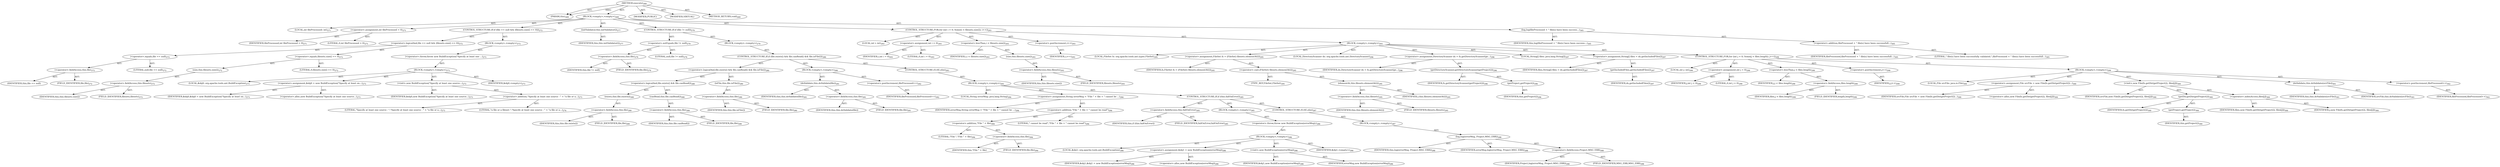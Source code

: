 digraph "execute" {  
"111669149710" [label = <(METHOD,execute)<SUB>269</SUB>> ]
"115964116997" [label = <(PARAM,this)<SUB>269</SUB>> ]
"25769803793" [label = <(BLOCK,&lt;empty&gt;,&lt;empty&gt;)<SUB>269</SUB>> ]
"94489280514" [label = <(LOCAL,int fileProcessed: int)<SUB>271</SUB>> ]
"30064771119" [label = <(&lt;operator&gt;.assignment,int fileProcessed = 0)<SUB>271</SUB>> ]
"68719476802" [label = <(IDENTIFIER,fileProcessed,int fileProcessed = 0)<SUB>271</SUB>> ]
"90194313218" [label = <(LITERAL,0,int fileProcessed = 0)<SUB>271</SUB>> ]
"47244640259" [label = <(CONTROL_STRUCTURE,IF,if (file == null &amp;&amp; (filesets.size() == 0)))<SUB>272</SUB>> ]
"30064771120" [label = <(&lt;operator&gt;.logicalAnd,file == null &amp;&amp; (filesets.size() == 0))<SUB>272</SUB>> ]
"30064771121" [label = <(&lt;operator&gt;.equals,file == null)<SUB>272</SUB>> ]
"30064771122" [label = <(&lt;operator&gt;.fieldAccess,this.file)<SUB>272</SUB>> ]
"68719476803" [label = <(IDENTIFIER,this,file == null)> ]
"55834574866" [label = <(FIELD_IDENTIFIER,file,file)<SUB>272</SUB>> ]
"90194313219" [label = <(LITERAL,null,file == null)<SUB>272</SUB>> ]
"30064771123" [label = <(&lt;operator&gt;.equals,filesets.size() == 0)<SUB>272</SUB>> ]
"30064771124" [label = <(size,this.filesets.size())<SUB>272</SUB>> ]
"30064771125" [label = <(&lt;operator&gt;.fieldAccess,this.filesets)<SUB>272</SUB>> ]
"68719476804" [label = <(IDENTIFIER,this,this.filesets.size())> ]
"55834574867" [label = <(FIELD_IDENTIFIER,filesets,filesets)<SUB>272</SUB>> ]
"90194313220" [label = <(LITERAL,0,filesets.size() == 0)<SUB>272</SUB>> ]
"25769803794" [label = <(BLOCK,&lt;empty&gt;,&lt;empty&gt;)<SUB>272</SUB>> ]
"30064771126" [label = <(&lt;operator&gt;.throw,throw new BuildException(&quot;Specify at least one ...)<SUB>273</SUB>> ]
"25769803795" [label = <(BLOCK,&lt;empty&gt;,&lt;empty&gt;)<SUB>273</SUB>> ]
"94489280515" [label = <(LOCAL,$obj0: org.apache.tools.ant.BuildException)<SUB>273</SUB>> ]
"30064771127" [label = <(&lt;operator&gt;.assignment,$obj0 = new BuildException(&quot;Specify at least on...)<SUB>273</SUB>> ]
"68719476805" [label = <(IDENTIFIER,$obj0,$obj0 = new BuildException(&quot;Specify at least on...)<SUB>273</SUB>> ]
"30064771128" [label = <(&lt;operator&gt;.alloc,new BuildException(&quot;Specify at least one source...)<SUB>273</SUB>> ]
"30064771129" [label = <(&lt;init&gt;,new BuildException(&quot;Specify at least one source...)<SUB>273</SUB>> ]
"68719476806" [label = <(IDENTIFIER,$obj0,new BuildException(&quot;Specify at least one source...)<SUB>273</SUB>> ]
"30064771130" [label = <(&lt;operator&gt;.addition,&quot;Specify at least one source - &quot; + &quot;a file or a...)<SUB>273</SUB>> ]
"90194313221" [label = <(LITERAL,&quot;Specify at least one source - &quot;,&quot;Specify at least one source - &quot; + &quot;a file or a...)<SUB>273</SUB>> ]
"90194313222" [label = <(LITERAL,&quot;a file or a fileset.&quot;,&quot;Specify at least one source - &quot; + &quot;a file or a...)<SUB>274</SUB>> ]
"68719476807" [label = <(IDENTIFIER,$obj0,&lt;empty&gt;)<SUB>273</SUB>> ]
"30064771131" [label = <(initValidator,this.initValidator())<SUB>277</SUB>> ]
"68719476746" [label = <(IDENTIFIER,this,this.initValidator())<SUB>277</SUB>> ]
"47244640260" [label = <(CONTROL_STRUCTURE,IF,if (file != null))<SUB>279</SUB>> ]
"30064771132" [label = <(&lt;operator&gt;.notEquals,file != null)<SUB>279</SUB>> ]
"30064771133" [label = <(&lt;operator&gt;.fieldAccess,this.file)<SUB>279</SUB>> ]
"68719476808" [label = <(IDENTIFIER,this,file != null)> ]
"55834574868" [label = <(FIELD_IDENTIFIER,file,file)<SUB>279</SUB>> ]
"90194313223" [label = <(LITERAL,null,file != null)<SUB>279</SUB>> ]
"25769803796" [label = <(BLOCK,&lt;empty&gt;,&lt;empty&gt;)<SUB>279</SUB>> ]
"47244640261" [label = <(CONTROL_STRUCTURE,IF,if (file.exists() &amp;&amp; file.canRead() &amp;&amp; file.isFile()))<SUB>280</SUB>> ]
"30064771134" [label = <(&lt;operator&gt;.logicalAnd,file.exists() &amp;&amp; file.canRead() &amp;&amp; file.isFile())<SUB>280</SUB>> ]
"30064771135" [label = <(&lt;operator&gt;.logicalAnd,file.exists() &amp;&amp; file.canRead())<SUB>280</SUB>> ]
"30064771136" [label = <(exists,this.file.exists())<SUB>280</SUB>> ]
"30064771137" [label = <(&lt;operator&gt;.fieldAccess,this.file)<SUB>280</SUB>> ]
"68719476809" [label = <(IDENTIFIER,this,this.file.exists())> ]
"55834574869" [label = <(FIELD_IDENTIFIER,file,file)<SUB>280</SUB>> ]
"30064771138" [label = <(canRead,this.file.canRead())<SUB>280</SUB>> ]
"30064771139" [label = <(&lt;operator&gt;.fieldAccess,this.file)<SUB>280</SUB>> ]
"68719476810" [label = <(IDENTIFIER,this,this.file.canRead())> ]
"55834574870" [label = <(FIELD_IDENTIFIER,file,file)<SUB>280</SUB>> ]
"30064771140" [label = <(isFile,this.file.isFile())<SUB>280</SUB>> ]
"30064771141" [label = <(&lt;operator&gt;.fieldAccess,this.file)<SUB>280</SUB>> ]
"68719476811" [label = <(IDENTIFIER,this,this.file.isFile())> ]
"55834574871" [label = <(FIELD_IDENTIFIER,file,file)<SUB>280</SUB>> ]
"25769803797" [label = <(BLOCK,&lt;empty&gt;,&lt;empty&gt;)<SUB>280</SUB>> ]
"30064771142" [label = <(doValidate,this.doValidate(file))<SUB>281</SUB>> ]
"68719476747" [label = <(IDENTIFIER,this,this.doValidate(file))<SUB>281</SUB>> ]
"30064771143" [label = <(&lt;operator&gt;.fieldAccess,this.file)<SUB>281</SUB>> ]
"68719476812" [label = <(IDENTIFIER,this,this.doValidate(file))> ]
"55834574872" [label = <(FIELD_IDENTIFIER,file,file)<SUB>281</SUB>> ]
"30064771144" [label = <(&lt;operator&gt;.postIncrement,fileProcessed++)<SUB>282</SUB>> ]
"68719476813" [label = <(IDENTIFIER,fileProcessed,fileProcessed++)<SUB>282</SUB>> ]
"47244640262" [label = <(CONTROL_STRUCTURE,ELSE,else)<SUB>283</SUB>> ]
"25769803798" [label = <(BLOCK,&lt;empty&gt;,&lt;empty&gt;)<SUB>283</SUB>> ]
"94489280516" [label = <(LOCAL,String errorMsg: java.lang.String)<SUB>284</SUB>> ]
"30064771145" [label = <(&lt;operator&gt;.assignment,String errorMsg = &quot;File &quot; + file + &quot; cannot be ...)<SUB>284</SUB>> ]
"68719476814" [label = <(IDENTIFIER,errorMsg,String errorMsg = &quot;File &quot; + file + &quot; cannot be ...)<SUB>284</SUB>> ]
"30064771146" [label = <(&lt;operator&gt;.addition,&quot;File &quot; + file + &quot; cannot be read&quot;)<SUB>284</SUB>> ]
"30064771147" [label = <(&lt;operator&gt;.addition,&quot;File &quot; + file)<SUB>284</SUB>> ]
"90194313224" [label = <(LITERAL,&quot;File &quot;,&quot;File &quot; + file)<SUB>284</SUB>> ]
"30064771148" [label = <(&lt;operator&gt;.fieldAccess,this.file)<SUB>284</SUB>> ]
"68719476815" [label = <(IDENTIFIER,this,&quot;File &quot; + file)> ]
"55834574873" [label = <(FIELD_IDENTIFIER,file,file)<SUB>284</SUB>> ]
"90194313225" [label = <(LITERAL,&quot; cannot be read&quot;,&quot;File &quot; + file + &quot; cannot be read&quot;)<SUB>284</SUB>> ]
"47244640263" [label = <(CONTROL_STRUCTURE,IF,if (this.failOnError))<SUB>285</SUB>> ]
"30064771149" [label = <(&lt;operator&gt;.fieldAccess,this.failOnError)<SUB>285</SUB>> ]
"68719476816" [label = <(IDENTIFIER,this,if (this.failOnError))> ]
"55834574874" [label = <(FIELD_IDENTIFIER,failOnError,failOnError)<SUB>285</SUB>> ]
"25769803799" [label = <(BLOCK,&lt;empty&gt;,&lt;empty&gt;)<SUB>285</SUB>> ]
"30064771150" [label = <(&lt;operator&gt;.throw,throw new BuildException(errorMsg);)<SUB>286</SUB>> ]
"25769803800" [label = <(BLOCK,&lt;empty&gt;,&lt;empty&gt;)<SUB>286</SUB>> ]
"94489280517" [label = <(LOCAL,$obj1: org.apache.tools.ant.BuildException)<SUB>286</SUB>> ]
"30064771151" [label = <(&lt;operator&gt;.assignment,$obj1 = new BuildException(errorMsg))<SUB>286</SUB>> ]
"68719476817" [label = <(IDENTIFIER,$obj1,$obj1 = new BuildException(errorMsg))<SUB>286</SUB>> ]
"30064771152" [label = <(&lt;operator&gt;.alloc,new BuildException(errorMsg))<SUB>286</SUB>> ]
"30064771153" [label = <(&lt;init&gt;,new BuildException(errorMsg))<SUB>286</SUB>> ]
"68719476818" [label = <(IDENTIFIER,$obj1,new BuildException(errorMsg))<SUB>286</SUB>> ]
"68719476819" [label = <(IDENTIFIER,errorMsg,new BuildException(errorMsg))<SUB>286</SUB>> ]
"68719476820" [label = <(IDENTIFIER,$obj1,&lt;empty&gt;)<SUB>286</SUB>> ]
"47244640264" [label = <(CONTROL_STRUCTURE,ELSE,else)<SUB>287</SUB>> ]
"25769803801" [label = <(BLOCK,&lt;empty&gt;,&lt;empty&gt;)<SUB>287</SUB>> ]
"30064771154" [label = <(log,log(errorMsg, Project.MSG_ERR))<SUB>288</SUB>> ]
"68719476748" [label = <(IDENTIFIER,this,log(errorMsg, Project.MSG_ERR))<SUB>288</SUB>> ]
"68719476821" [label = <(IDENTIFIER,errorMsg,log(errorMsg, Project.MSG_ERR))<SUB>288</SUB>> ]
"30064771155" [label = <(&lt;operator&gt;.fieldAccess,Project.MSG_ERR)<SUB>288</SUB>> ]
"68719476822" [label = <(IDENTIFIER,Project,log(errorMsg, Project.MSG_ERR))<SUB>288</SUB>> ]
"55834574875" [label = <(FIELD_IDENTIFIER,MSG_ERR,MSG_ERR)<SUB>288</SUB>> ]
"47244640265" [label = <(CONTROL_STRUCTURE,FOR,for (int i = 0; Some(i &lt; filesets.size()); i++))<SUB>293</SUB>> ]
"94489280518" [label = <(LOCAL,int i: int)<SUB>293</SUB>> ]
"30064771156" [label = <(&lt;operator&gt;.assignment,int i = 0)<SUB>293</SUB>> ]
"68719476823" [label = <(IDENTIFIER,i,int i = 0)<SUB>293</SUB>> ]
"90194313226" [label = <(LITERAL,0,int i = 0)<SUB>293</SUB>> ]
"30064771157" [label = <(&lt;operator&gt;.lessThan,i &lt; filesets.size())<SUB>293</SUB>> ]
"68719476824" [label = <(IDENTIFIER,i,i &lt; filesets.size())<SUB>293</SUB>> ]
"30064771158" [label = <(size,this.filesets.size())<SUB>293</SUB>> ]
"30064771159" [label = <(&lt;operator&gt;.fieldAccess,this.filesets)<SUB>293</SUB>> ]
"68719476825" [label = <(IDENTIFIER,this,this.filesets.size())> ]
"55834574876" [label = <(FIELD_IDENTIFIER,filesets,filesets)<SUB>293</SUB>> ]
"30064771160" [label = <(&lt;operator&gt;.postIncrement,i++)<SUB>293</SUB>> ]
"68719476826" [label = <(IDENTIFIER,i,i++)<SUB>293</SUB>> ]
"25769803802" [label = <(BLOCK,&lt;empty&gt;,&lt;empty&gt;)<SUB>293</SUB>> ]
"94489280519" [label = <(LOCAL,FileSet fs: org.apache.tools.ant.types.FileSet)<SUB>295</SUB>> ]
"30064771161" [label = <(&lt;operator&gt;.assignment,FileSet fs = (FileSet) filesets.elementAt(i))<SUB>295</SUB>> ]
"68719476827" [label = <(IDENTIFIER,fs,FileSet fs = (FileSet) filesets.elementAt(i))<SUB>295</SUB>> ]
"30064771162" [label = <(&lt;operator&gt;.cast,(FileSet) filesets.elementAt(i))<SUB>295</SUB>> ]
"180388626432" [label = <(TYPE_REF,FileSet,FileSet)<SUB>295</SUB>> ]
"30064771163" [label = <(elementAt,this.filesets.elementAt(i))<SUB>295</SUB>> ]
"30064771164" [label = <(&lt;operator&gt;.fieldAccess,this.filesets)<SUB>295</SUB>> ]
"68719476828" [label = <(IDENTIFIER,this,this.filesets.elementAt(i))> ]
"55834574877" [label = <(FIELD_IDENTIFIER,filesets,filesets)<SUB>295</SUB>> ]
"68719476829" [label = <(IDENTIFIER,i,this.filesets.elementAt(i))<SUB>295</SUB>> ]
"94489280520" [label = <(LOCAL,DirectoryScanner ds: org.apache.tools.ant.DirectoryScanner)<SUB>296</SUB>> ]
"30064771165" [label = <(&lt;operator&gt;.assignment,DirectoryScanner ds = fs.getDirectoryScanner(ge...)<SUB>296</SUB>> ]
"68719476830" [label = <(IDENTIFIER,ds,DirectoryScanner ds = fs.getDirectoryScanner(ge...)<SUB>296</SUB>> ]
"30064771166" [label = <(getDirectoryScanner,getDirectoryScanner(getProject()))<SUB>296</SUB>> ]
"68719476831" [label = <(IDENTIFIER,fs,getDirectoryScanner(getProject()))<SUB>296</SUB>> ]
"30064771167" [label = <(getProject,getProject())<SUB>296</SUB>> ]
"68719476749" [label = <(IDENTIFIER,this,getProject())<SUB>296</SUB>> ]
"94489280521" [label = <(LOCAL,String[] files: java.lang.String[])<SUB>297</SUB>> ]
"30064771168" [label = <(&lt;operator&gt;.assignment,String[] files = ds.getIncludedFiles())<SUB>297</SUB>> ]
"68719476832" [label = <(IDENTIFIER,files,String[] files = ds.getIncludedFiles())<SUB>297</SUB>> ]
"30064771169" [label = <(getIncludedFiles,getIncludedFiles())<SUB>297</SUB>> ]
"68719476833" [label = <(IDENTIFIER,ds,getIncludedFiles())<SUB>297</SUB>> ]
"47244640266" [label = <(CONTROL_STRUCTURE,FOR,for (int j = 0; Some(j &lt; files.length); j++))<SUB>299</SUB>> ]
"94489280522" [label = <(LOCAL,int j: int)<SUB>299</SUB>> ]
"30064771170" [label = <(&lt;operator&gt;.assignment,int j = 0)<SUB>299</SUB>> ]
"68719476834" [label = <(IDENTIFIER,j,int j = 0)<SUB>299</SUB>> ]
"90194313227" [label = <(LITERAL,0,int j = 0)<SUB>299</SUB>> ]
"30064771171" [label = <(&lt;operator&gt;.lessThan,j &lt; files.length)<SUB>299</SUB>> ]
"68719476835" [label = <(IDENTIFIER,j,j &lt; files.length)<SUB>299</SUB>> ]
"30064771172" [label = <(&lt;operator&gt;.fieldAccess,files.length)<SUB>299</SUB>> ]
"68719476836" [label = <(IDENTIFIER,files,j &lt; files.length)<SUB>299</SUB>> ]
"55834574878" [label = <(FIELD_IDENTIFIER,length,length)<SUB>299</SUB>> ]
"30064771173" [label = <(&lt;operator&gt;.postIncrement,j++)<SUB>299</SUB>> ]
"68719476837" [label = <(IDENTIFIER,j,j++)<SUB>299</SUB>> ]
"25769803803" [label = <(BLOCK,&lt;empty&gt;,&lt;empty&gt;)<SUB>299</SUB>> ]
"94489280523" [label = <(LOCAL,File srcFile: java.io.File)<SUB>300</SUB>> ]
"30064771174" [label = <(&lt;operator&gt;.assignment,File srcFile = new File(fs.getDir(getProject())...)<SUB>300</SUB>> ]
"68719476838" [label = <(IDENTIFIER,srcFile,File srcFile = new File(fs.getDir(getProject())...)<SUB>300</SUB>> ]
"30064771175" [label = <(&lt;operator&gt;.alloc,new File(fs.getDir(getProject()), files[j]))<SUB>300</SUB>> ]
"30064771176" [label = <(&lt;init&gt;,new File(fs.getDir(getProject()), files[j]))<SUB>300</SUB>> ]
"68719476839" [label = <(IDENTIFIER,srcFile,new File(fs.getDir(getProject()), files[j]))<SUB>300</SUB>> ]
"30064771177" [label = <(getDir,getDir(getProject()))<SUB>300</SUB>> ]
"68719476840" [label = <(IDENTIFIER,fs,getDir(getProject()))<SUB>300</SUB>> ]
"30064771178" [label = <(getProject,getProject())<SUB>300</SUB>> ]
"68719476750" [label = <(IDENTIFIER,this,getProject())<SUB>300</SUB>> ]
"30064771179" [label = <(&lt;operator&gt;.indexAccess,files[j])<SUB>300</SUB>> ]
"68719476841" [label = <(IDENTIFIER,files,new File(fs.getDir(getProject()), files[j]))<SUB>300</SUB>> ]
"68719476842" [label = <(IDENTIFIER,j,new File(fs.getDir(getProject()), files[j]))<SUB>300</SUB>> ]
"30064771180" [label = <(doValidate,this.doValidate(srcFile))<SUB>301</SUB>> ]
"68719476751" [label = <(IDENTIFIER,this,this.doValidate(srcFile))<SUB>301</SUB>> ]
"68719476843" [label = <(IDENTIFIER,srcFile,this.doValidate(srcFile))<SUB>301</SUB>> ]
"30064771181" [label = <(&lt;operator&gt;.postIncrement,fileProcessed++)<SUB>302</SUB>> ]
"68719476844" [label = <(IDENTIFIER,fileProcessed,fileProcessed++)<SUB>302</SUB>> ]
"30064771182" [label = <(log,log(fileProcessed + &quot; file(s) have been success...)<SUB>305</SUB>> ]
"68719476752" [label = <(IDENTIFIER,this,log(fileProcessed + &quot; file(s) have been success...)<SUB>305</SUB>> ]
"30064771183" [label = <(&lt;operator&gt;.addition,fileProcessed + &quot; file(s) have been successfull...)<SUB>305</SUB>> ]
"68719476845" [label = <(IDENTIFIER,fileProcessed,fileProcessed + &quot; file(s) have been successfull...)<SUB>305</SUB>> ]
"90194313228" [label = <(LITERAL,&quot; file(s) have been successfully validated.&quot;,fileProcessed + &quot; file(s) have been successfull...)<SUB>305</SUB>> ]
"133143986219" [label = <(MODIFIER,PUBLIC)> ]
"133143986220" [label = <(MODIFIER,VIRTUAL)> ]
"128849018894" [label = <(METHOD_RETURN,void)<SUB>269</SUB>> ]
  "111669149710" -> "115964116997"  [ label = "AST: "] 
  "111669149710" -> "25769803793"  [ label = "AST: "] 
  "111669149710" -> "133143986219"  [ label = "AST: "] 
  "111669149710" -> "133143986220"  [ label = "AST: "] 
  "111669149710" -> "128849018894"  [ label = "AST: "] 
  "25769803793" -> "94489280514"  [ label = "AST: "] 
  "25769803793" -> "30064771119"  [ label = "AST: "] 
  "25769803793" -> "47244640259"  [ label = "AST: "] 
  "25769803793" -> "30064771131"  [ label = "AST: "] 
  "25769803793" -> "47244640260"  [ label = "AST: "] 
  "25769803793" -> "47244640265"  [ label = "AST: "] 
  "25769803793" -> "30064771182"  [ label = "AST: "] 
  "30064771119" -> "68719476802"  [ label = "AST: "] 
  "30064771119" -> "90194313218"  [ label = "AST: "] 
  "47244640259" -> "30064771120"  [ label = "AST: "] 
  "47244640259" -> "25769803794"  [ label = "AST: "] 
  "30064771120" -> "30064771121"  [ label = "AST: "] 
  "30064771120" -> "30064771123"  [ label = "AST: "] 
  "30064771121" -> "30064771122"  [ label = "AST: "] 
  "30064771121" -> "90194313219"  [ label = "AST: "] 
  "30064771122" -> "68719476803"  [ label = "AST: "] 
  "30064771122" -> "55834574866"  [ label = "AST: "] 
  "30064771123" -> "30064771124"  [ label = "AST: "] 
  "30064771123" -> "90194313220"  [ label = "AST: "] 
  "30064771124" -> "30064771125"  [ label = "AST: "] 
  "30064771125" -> "68719476804"  [ label = "AST: "] 
  "30064771125" -> "55834574867"  [ label = "AST: "] 
  "25769803794" -> "30064771126"  [ label = "AST: "] 
  "30064771126" -> "25769803795"  [ label = "AST: "] 
  "25769803795" -> "94489280515"  [ label = "AST: "] 
  "25769803795" -> "30064771127"  [ label = "AST: "] 
  "25769803795" -> "30064771129"  [ label = "AST: "] 
  "25769803795" -> "68719476807"  [ label = "AST: "] 
  "30064771127" -> "68719476805"  [ label = "AST: "] 
  "30064771127" -> "30064771128"  [ label = "AST: "] 
  "30064771129" -> "68719476806"  [ label = "AST: "] 
  "30064771129" -> "30064771130"  [ label = "AST: "] 
  "30064771130" -> "90194313221"  [ label = "AST: "] 
  "30064771130" -> "90194313222"  [ label = "AST: "] 
  "30064771131" -> "68719476746"  [ label = "AST: "] 
  "47244640260" -> "30064771132"  [ label = "AST: "] 
  "47244640260" -> "25769803796"  [ label = "AST: "] 
  "30064771132" -> "30064771133"  [ label = "AST: "] 
  "30064771132" -> "90194313223"  [ label = "AST: "] 
  "30064771133" -> "68719476808"  [ label = "AST: "] 
  "30064771133" -> "55834574868"  [ label = "AST: "] 
  "25769803796" -> "47244640261"  [ label = "AST: "] 
  "47244640261" -> "30064771134"  [ label = "AST: "] 
  "47244640261" -> "25769803797"  [ label = "AST: "] 
  "47244640261" -> "47244640262"  [ label = "AST: "] 
  "30064771134" -> "30064771135"  [ label = "AST: "] 
  "30064771134" -> "30064771140"  [ label = "AST: "] 
  "30064771135" -> "30064771136"  [ label = "AST: "] 
  "30064771135" -> "30064771138"  [ label = "AST: "] 
  "30064771136" -> "30064771137"  [ label = "AST: "] 
  "30064771137" -> "68719476809"  [ label = "AST: "] 
  "30064771137" -> "55834574869"  [ label = "AST: "] 
  "30064771138" -> "30064771139"  [ label = "AST: "] 
  "30064771139" -> "68719476810"  [ label = "AST: "] 
  "30064771139" -> "55834574870"  [ label = "AST: "] 
  "30064771140" -> "30064771141"  [ label = "AST: "] 
  "30064771141" -> "68719476811"  [ label = "AST: "] 
  "30064771141" -> "55834574871"  [ label = "AST: "] 
  "25769803797" -> "30064771142"  [ label = "AST: "] 
  "25769803797" -> "30064771144"  [ label = "AST: "] 
  "30064771142" -> "68719476747"  [ label = "AST: "] 
  "30064771142" -> "30064771143"  [ label = "AST: "] 
  "30064771143" -> "68719476812"  [ label = "AST: "] 
  "30064771143" -> "55834574872"  [ label = "AST: "] 
  "30064771144" -> "68719476813"  [ label = "AST: "] 
  "47244640262" -> "25769803798"  [ label = "AST: "] 
  "25769803798" -> "94489280516"  [ label = "AST: "] 
  "25769803798" -> "30064771145"  [ label = "AST: "] 
  "25769803798" -> "47244640263"  [ label = "AST: "] 
  "30064771145" -> "68719476814"  [ label = "AST: "] 
  "30064771145" -> "30064771146"  [ label = "AST: "] 
  "30064771146" -> "30064771147"  [ label = "AST: "] 
  "30064771146" -> "90194313225"  [ label = "AST: "] 
  "30064771147" -> "90194313224"  [ label = "AST: "] 
  "30064771147" -> "30064771148"  [ label = "AST: "] 
  "30064771148" -> "68719476815"  [ label = "AST: "] 
  "30064771148" -> "55834574873"  [ label = "AST: "] 
  "47244640263" -> "30064771149"  [ label = "AST: "] 
  "47244640263" -> "25769803799"  [ label = "AST: "] 
  "47244640263" -> "47244640264"  [ label = "AST: "] 
  "30064771149" -> "68719476816"  [ label = "AST: "] 
  "30064771149" -> "55834574874"  [ label = "AST: "] 
  "25769803799" -> "30064771150"  [ label = "AST: "] 
  "30064771150" -> "25769803800"  [ label = "AST: "] 
  "25769803800" -> "94489280517"  [ label = "AST: "] 
  "25769803800" -> "30064771151"  [ label = "AST: "] 
  "25769803800" -> "30064771153"  [ label = "AST: "] 
  "25769803800" -> "68719476820"  [ label = "AST: "] 
  "30064771151" -> "68719476817"  [ label = "AST: "] 
  "30064771151" -> "30064771152"  [ label = "AST: "] 
  "30064771153" -> "68719476818"  [ label = "AST: "] 
  "30064771153" -> "68719476819"  [ label = "AST: "] 
  "47244640264" -> "25769803801"  [ label = "AST: "] 
  "25769803801" -> "30064771154"  [ label = "AST: "] 
  "30064771154" -> "68719476748"  [ label = "AST: "] 
  "30064771154" -> "68719476821"  [ label = "AST: "] 
  "30064771154" -> "30064771155"  [ label = "AST: "] 
  "30064771155" -> "68719476822"  [ label = "AST: "] 
  "30064771155" -> "55834574875"  [ label = "AST: "] 
  "47244640265" -> "94489280518"  [ label = "AST: "] 
  "47244640265" -> "30064771156"  [ label = "AST: "] 
  "47244640265" -> "30064771157"  [ label = "AST: "] 
  "47244640265" -> "30064771160"  [ label = "AST: "] 
  "47244640265" -> "25769803802"  [ label = "AST: "] 
  "30064771156" -> "68719476823"  [ label = "AST: "] 
  "30064771156" -> "90194313226"  [ label = "AST: "] 
  "30064771157" -> "68719476824"  [ label = "AST: "] 
  "30064771157" -> "30064771158"  [ label = "AST: "] 
  "30064771158" -> "30064771159"  [ label = "AST: "] 
  "30064771159" -> "68719476825"  [ label = "AST: "] 
  "30064771159" -> "55834574876"  [ label = "AST: "] 
  "30064771160" -> "68719476826"  [ label = "AST: "] 
  "25769803802" -> "94489280519"  [ label = "AST: "] 
  "25769803802" -> "30064771161"  [ label = "AST: "] 
  "25769803802" -> "94489280520"  [ label = "AST: "] 
  "25769803802" -> "30064771165"  [ label = "AST: "] 
  "25769803802" -> "94489280521"  [ label = "AST: "] 
  "25769803802" -> "30064771168"  [ label = "AST: "] 
  "25769803802" -> "47244640266"  [ label = "AST: "] 
  "30064771161" -> "68719476827"  [ label = "AST: "] 
  "30064771161" -> "30064771162"  [ label = "AST: "] 
  "30064771162" -> "180388626432"  [ label = "AST: "] 
  "30064771162" -> "30064771163"  [ label = "AST: "] 
  "30064771163" -> "30064771164"  [ label = "AST: "] 
  "30064771163" -> "68719476829"  [ label = "AST: "] 
  "30064771164" -> "68719476828"  [ label = "AST: "] 
  "30064771164" -> "55834574877"  [ label = "AST: "] 
  "30064771165" -> "68719476830"  [ label = "AST: "] 
  "30064771165" -> "30064771166"  [ label = "AST: "] 
  "30064771166" -> "68719476831"  [ label = "AST: "] 
  "30064771166" -> "30064771167"  [ label = "AST: "] 
  "30064771167" -> "68719476749"  [ label = "AST: "] 
  "30064771168" -> "68719476832"  [ label = "AST: "] 
  "30064771168" -> "30064771169"  [ label = "AST: "] 
  "30064771169" -> "68719476833"  [ label = "AST: "] 
  "47244640266" -> "94489280522"  [ label = "AST: "] 
  "47244640266" -> "30064771170"  [ label = "AST: "] 
  "47244640266" -> "30064771171"  [ label = "AST: "] 
  "47244640266" -> "30064771173"  [ label = "AST: "] 
  "47244640266" -> "25769803803"  [ label = "AST: "] 
  "30064771170" -> "68719476834"  [ label = "AST: "] 
  "30064771170" -> "90194313227"  [ label = "AST: "] 
  "30064771171" -> "68719476835"  [ label = "AST: "] 
  "30064771171" -> "30064771172"  [ label = "AST: "] 
  "30064771172" -> "68719476836"  [ label = "AST: "] 
  "30064771172" -> "55834574878"  [ label = "AST: "] 
  "30064771173" -> "68719476837"  [ label = "AST: "] 
  "25769803803" -> "94489280523"  [ label = "AST: "] 
  "25769803803" -> "30064771174"  [ label = "AST: "] 
  "25769803803" -> "30064771176"  [ label = "AST: "] 
  "25769803803" -> "30064771180"  [ label = "AST: "] 
  "25769803803" -> "30064771181"  [ label = "AST: "] 
  "30064771174" -> "68719476838"  [ label = "AST: "] 
  "30064771174" -> "30064771175"  [ label = "AST: "] 
  "30064771176" -> "68719476839"  [ label = "AST: "] 
  "30064771176" -> "30064771177"  [ label = "AST: "] 
  "30064771176" -> "30064771179"  [ label = "AST: "] 
  "30064771177" -> "68719476840"  [ label = "AST: "] 
  "30064771177" -> "30064771178"  [ label = "AST: "] 
  "30064771178" -> "68719476750"  [ label = "AST: "] 
  "30064771179" -> "68719476841"  [ label = "AST: "] 
  "30064771179" -> "68719476842"  [ label = "AST: "] 
  "30064771180" -> "68719476751"  [ label = "AST: "] 
  "30064771180" -> "68719476843"  [ label = "AST: "] 
  "30064771181" -> "68719476844"  [ label = "AST: "] 
  "30064771182" -> "68719476752"  [ label = "AST: "] 
  "30064771182" -> "30064771183"  [ label = "AST: "] 
  "30064771183" -> "68719476845"  [ label = "AST: "] 
  "30064771183" -> "90194313228"  [ label = "AST: "] 
  "111669149710" -> "115964116997"  [ label = "DDG: "] 
}
